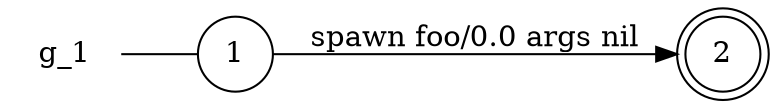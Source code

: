 digraph g_1 {
	rankdir="LR";
	n_0 [label="g_1", shape="plaintext"];
	n_1 [id="2", shape=doublecircle, label="2"];
	n_2 [id="1", shape=circle, label="1"];
	n_0 -> n_2 [arrowhead=none];

	n_2 -> n_1 [id="[$e|0]", label="spawn foo/0.0 args nil"];
}
